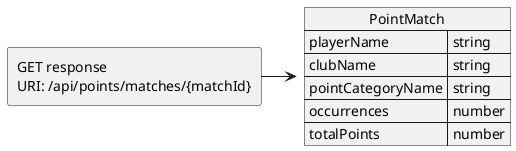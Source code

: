 @startuml Get point match response
allowmixing

agent "GET response \nURI: /api/points/matches/{matchId}"
  json "PointMatch" as J {
    "playerName": "string",
    "clubName": "string",
    "pointCategoryName": "string",
    "occurrences": "number",
    "totalPoints": "number"
  }

"GET response \nURI: /api/points/matches/{matchId}" -> J 
@enduml